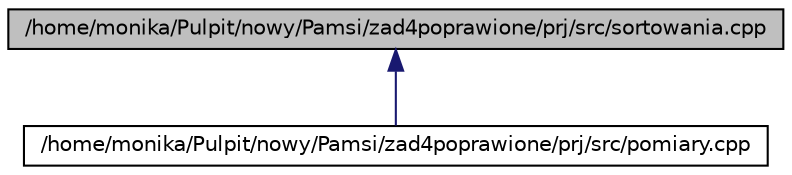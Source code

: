 digraph G
{
  edge [fontname="Helvetica",fontsize="10",labelfontname="Helvetica",labelfontsize="10"];
  node [fontname="Helvetica",fontsize="10",shape=record];
  Node1 [label="/home/monika/Pulpit/nowy/Pamsi/zad4poprawione/prj/src/sortowania.cpp",height=0.2,width=0.4,color="black", fillcolor="grey75", style="filled" fontcolor="black"];
  Node1 -> Node2 [dir="back",color="midnightblue",fontsize="10",style="solid"];
  Node2 [label="/home/monika/Pulpit/nowy/Pamsi/zad4poprawione/prj/src/pomiary.cpp",height=0.2,width=0.4,color="black", fillcolor="white", style="filled",URL="$pomiary_8cpp.html"];
}
